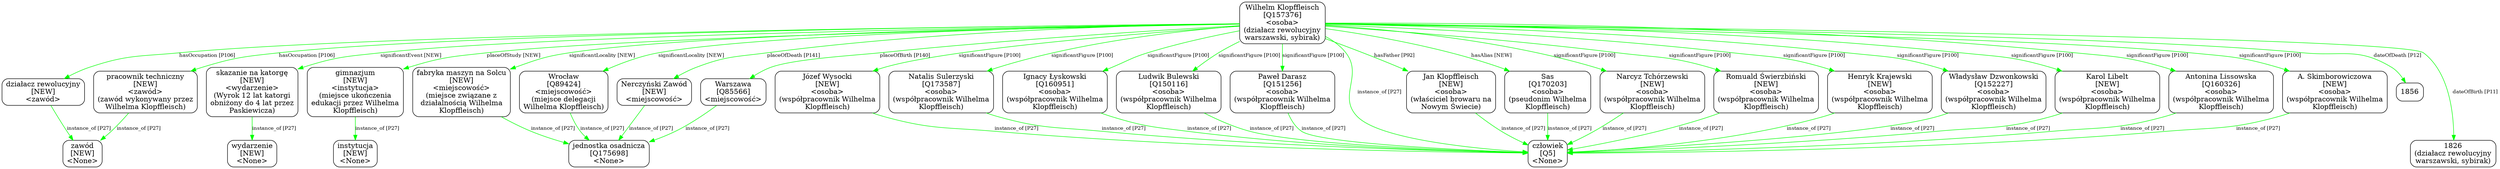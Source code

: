 digraph {
	node [shape=box,
		style=rounded
	];
	edge [fontsize=10];
	"Wilhelm Klopffleisch
[Q157376]
<osoba>
(działacz rewolucyjny
warszawski, sybirak)"	[color=black,
		label="Wilhelm Klopffleisch
[Q157376]
<osoba>
(działacz rewolucyjny
warszawski, sybirak)"];
	"działacz rewolucyjny
[NEW]
<zawód>"	[color=black,
		label="działacz rewolucyjny
[NEW]
<zawód>"];
	"Wilhelm Klopffleisch
[Q157376]
<osoba>
(działacz rewolucyjny
warszawski, sybirak)" -> "działacz rewolucyjny
[NEW]
<zawód>"	[color=green,
		label="hasOccupation [P106]"];
	"Warszawa
[Q85566]
<miejscowość>"	[color=black,
		label="Warszawa
[Q85566]
<miejscowość>"];
	"Wilhelm Klopffleisch
[Q157376]
<osoba>
(działacz rewolucyjny
warszawski, sybirak)" -> "Warszawa
[Q85566]
<miejscowość>"	[color=green,
		label="placeOfBirth [P140]"];
	"Jan Klopffleisch
[NEW]
<osoba>
(właściciel browaru na
Nowym Świecie)"	[color=black,
		label="Jan Klopffleisch
[NEW]
<osoba>
(właściciel browaru na
Nowym Świecie)"];
	"Wilhelm Klopffleisch
[Q157376]
<osoba>
(działacz rewolucyjny
warszawski, sybirak)" -> "Jan Klopffleisch
[NEW]
<osoba>
(właściciel browaru na
Nowym Świecie)"	[color=green,
		label="hasFather [P92]"];
	"Nerczyński Zawód
[NEW]
<miejscowość>"	[color=black,
		label="Nerczyński Zawód
[NEW]
<miejscowość>"];
	"Wilhelm Klopffleisch
[Q157376]
<osoba>
(działacz rewolucyjny
warszawski, sybirak)" -> "Nerczyński Zawód
[NEW]
<miejscowość>"	[color=green,
		label="placeOfDeath [P141]"];
	"skazanie na katorgę
[NEW]
<wydarzenie>
(Wyrok 12 lat katorgi
obniżony do 4 lat przez
Paskiewicza)"	[color=black,
		label="skazanie na katorgę
[NEW]
<wydarzenie>
(Wyrok 12 lat katorgi
obniżony do 4 lat przez
Paskiewicza)"];
	"Wilhelm Klopffleisch
[Q157376]
<osoba>
(działacz rewolucyjny
warszawski, sybirak)" -> "skazanie na katorgę
[NEW]
<wydarzenie>
(Wyrok 12 lat katorgi
obniżony do 4 lat przez
Paskiewicza)"	[color=green,
		label="significantEvent [NEW]"];
	"Sas
[Q170203]
<osoba>
(pseudonim Wilhelma
Klopffleisch)"	[color=black,
		label="Sas
[Q170203]
<osoba>
(pseudonim Wilhelma
Klopffleisch)"];
	"Wilhelm Klopffleisch
[Q157376]
<osoba>
(działacz rewolucyjny
warszawski, sybirak)" -> "Sas
[Q170203]
<osoba>
(pseudonim Wilhelma
Klopffleisch)"	[color=green,
		label="hasAlias [NEW]"];
	"gimnazjum
[NEW]
<instytucja>
(miejsce ukończenia
edukacji przez Wilhelma
Klopffleisch)"	[color=black,
		label="gimnazjum
[NEW]
<instytucja>
(miejsce ukończenia
edukacji przez Wilhelma
Klopffleisch)"];
	"Wilhelm Klopffleisch
[Q157376]
<osoba>
(działacz rewolucyjny
warszawski, sybirak)" -> "gimnazjum
[NEW]
<instytucja>
(miejsce ukończenia
edukacji przez Wilhelma
Klopffleisch)"	[color=green,
		label="placeOfStudy [NEW]"];
	"pracownik techniczny
[NEW]
<zawód>
(zawód wykonywany przez
Wilhelma Klopffleisch)"	[color=black,
		label="pracownik techniczny
[NEW]
<zawód>
(zawód wykonywany przez
Wilhelma Klopffleisch)"];
	"Wilhelm Klopffleisch
[Q157376]
<osoba>
(działacz rewolucyjny
warszawski, sybirak)" -> "pracownik techniczny
[NEW]
<zawód>
(zawód wykonywany przez
Wilhelma Klopffleisch)"	[color=green,
		label="hasOccupation [P106]"];
	"fabryka maszyn na Solcu
[NEW]
<miejscowość>
(miejsce związane z
działalnością Wilhelma
Klopffleisch)"	[color=black,
		label="fabryka maszyn na Solcu
[NEW]
<miejscowość>
(miejsce związane z
działalnością Wilhelma
Klopffleisch)"];
	"Wilhelm Klopffleisch
[Q157376]
<osoba>
(działacz rewolucyjny
warszawski, sybirak)" -> "fabryka maszyn na Solcu
[NEW]
<miejscowość>
(miejsce związane z
działalnością Wilhelma
Klopffleisch)"	[color=green,
		label="significantLocality [NEW]"];
	"Wrocław
[Q89424]
<miejscowość>
(miejsce delegacji
Wilhelma Klopffleisch)"	[color=black,
		label="Wrocław
[Q89424]
<miejscowość>
(miejsce delegacji
Wilhelma Klopffleisch)"];
	"Wilhelm Klopffleisch
[Q157376]
<osoba>
(działacz rewolucyjny
warszawski, sybirak)" -> "Wrocław
[Q89424]
<miejscowość>
(miejsce delegacji
Wilhelma Klopffleisch)"	[color=green,
		label="significantLocality [NEW]"];
	"Narcyz Tchórzewski
[NEW]
<osoba>
(współpracownik Wilhelma
Klopffleisch)"	[color=black,
		label="Narcyz Tchórzewski
[NEW]
<osoba>
(współpracownik Wilhelma
Klopffleisch)"];
	"Wilhelm Klopffleisch
[Q157376]
<osoba>
(działacz rewolucyjny
warszawski, sybirak)" -> "Narcyz Tchórzewski
[NEW]
<osoba>
(współpracownik Wilhelma
Klopffleisch)"	[color=green,
		label="significantFigure [P100]"];
	"Romuald Świerzbiński
[NEW]
<osoba>
(współpracownik Wilhelma
Klopffleisch)"	[color=black,
		label="Romuald Świerzbiński
[NEW]
<osoba>
(współpracownik Wilhelma
Klopffleisch)"];
	"Wilhelm Klopffleisch
[Q157376]
<osoba>
(działacz rewolucyjny
warszawski, sybirak)" -> "Romuald Świerzbiński
[NEW]
<osoba>
(współpracownik Wilhelma
Klopffleisch)"	[color=green,
		label="significantFigure [P100]"];
	"Henryk Krajewski
[NEW]
<osoba>
(współpracownik Wilhelma
Klopffleisch)"	[color=black,
		label="Henryk Krajewski
[NEW]
<osoba>
(współpracownik Wilhelma
Klopffleisch)"];
	"Wilhelm Klopffleisch
[Q157376]
<osoba>
(działacz rewolucyjny
warszawski, sybirak)" -> "Henryk Krajewski
[NEW]
<osoba>
(współpracownik Wilhelma
Klopffleisch)"	[color=green,
		label="significantFigure [P100]"];
	"Władysław Dzwonkowski
[Q152227]
<osoba>
(współpracownik Wilhelma
Klopffleisch)"	[color=black,
		label="Władysław Dzwonkowski
[Q152227]
<osoba>
(współpracownik Wilhelma
Klopffleisch)"];
	"Wilhelm Klopffleisch
[Q157376]
<osoba>
(działacz rewolucyjny
warszawski, sybirak)" -> "Władysław Dzwonkowski
[Q152227]
<osoba>
(współpracownik Wilhelma
Klopffleisch)"	[color=green,
		label="significantFigure [P100]"];
	"Karol Libelt
[NEW]
<osoba>
(współpracownik Wilhelma
Klopffleisch)"	[color=black,
		label="Karol Libelt
[NEW]
<osoba>
(współpracownik Wilhelma
Klopffleisch)"];
	"Wilhelm Klopffleisch
[Q157376]
<osoba>
(działacz rewolucyjny
warszawski, sybirak)" -> "Karol Libelt
[NEW]
<osoba>
(współpracownik Wilhelma
Klopffleisch)"	[color=green,
		label="significantFigure [P100]"];
	"Antonina Lissowska
[Q160326]
<osoba>
(współpracownik Wilhelma
Klopffleisch)"	[color=black,
		label="Antonina Lissowska
[Q160326]
<osoba>
(współpracownik Wilhelma
Klopffleisch)"];
	"Wilhelm Klopffleisch
[Q157376]
<osoba>
(działacz rewolucyjny
warszawski, sybirak)" -> "Antonina Lissowska
[Q160326]
<osoba>
(współpracownik Wilhelma
Klopffleisch)"	[color=green,
		label="significantFigure [P100]"];
	"A. Skimborowiczowa
[NEW]
<osoba>
(współpracownik Wilhelma
Klopffleisch)"	[color=black,
		label="A. Skimborowiczowa
[NEW]
<osoba>
(współpracownik Wilhelma
Klopffleisch)"];
	"Wilhelm Klopffleisch
[Q157376]
<osoba>
(działacz rewolucyjny
warszawski, sybirak)" -> "A. Skimborowiczowa
[NEW]
<osoba>
(współpracownik Wilhelma
Klopffleisch)"	[color=green,
		label="significantFigure [P100]"];
	"Józef Wysocki
[NEW]
<osoba>
(współpracownik Wilhelma
Klopffleisch)"	[color=black,
		label="Józef Wysocki
[NEW]
<osoba>
(współpracownik Wilhelma
Klopffleisch)"];
	"Wilhelm Klopffleisch
[Q157376]
<osoba>
(działacz rewolucyjny
warszawski, sybirak)" -> "Józef Wysocki
[NEW]
<osoba>
(współpracownik Wilhelma
Klopffleisch)"	[color=green,
		label="significantFigure [P100]"];
	"Natalis Sulerzyski
[Q173587]
<osoba>
(współpracownik Wilhelma
Klopffleisch)"	[color=black,
		label="Natalis Sulerzyski
[Q173587]
<osoba>
(współpracownik Wilhelma
Klopffleisch)"];
	"Wilhelm Klopffleisch
[Q157376]
<osoba>
(działacz rewolucyjny
warszawski, sybirak)" -> "Natalis Sulerzyski
[Q173587]
<osoba>
(współpracownik Wilhelma
Klopffleisch)"	[color=green,
		label="significantFigure [P100]"];
	"Ignacy Łyskowski
[Q160951]
<osoba>
(współpracownik Wilhelma
Klopffleisch)"	[color=black,
		label="Ignacy Łyskowski
[Q160951]
<osoba>
(współpracownik Wilhelma
Klopffleisch)"];
	"Wilhelm Klopffleisch
[Q157376]
<osoba>
(działacz rewolucyjny
warszawski, sybirak)" -> "Ignacy Łyskowski
[Q160951]
<osoba>
(współpracownik Wilhelma
Klopffleisch)"	[color=green,
		label="significantFigure [P100]"];
	"Ludwik Bulewski
[Q150116]
<osoba>
(współpracownik Wilhelma
Klopffleisch)"	[color=black,
		label="Ludwik Bulewski
[Q150116]
<osoba>
(współpracownik Wilhelma
Klopffleisch)"];
	"Wilhelm Klopffleisch
[Q157376]
<osoba>
(działacz rewolucyjny
warszawski, sybirak)" -> "Ludwik Bulewski
[Q150116]
<osoba>
(współpracownik Wilhelma
Klopffleisch)"	[color=green,
		label="significantFigure [P100]"];
	"Paweł Darasz
[Q151256]
<osoba>
(współpracownik Wilhelma
Klopffleisch)"	[color=black,
		label="Paweł Darasz
[Q151256]
<osoba>
(współpracownik Wilhelma
Klopffleisch)"];
	"Wilhelm Klopffleisch
[Q157376]
<osoba>
(działacz rewolucyjny
warszawski, sybirak)" -> "Paweł Darasz
[Q151256]
<osoba>
(współpracownik Wilhelma
Klopffleisch)"	[color=green,
		label="significantFigure [P100]"];
	"Wilhelm Klopffleisch
[Q157376]
<osoba>
(działacz rewolucyjny
warszawski, sybirak)" -> "człowiek
[Q5]
<None>"	[color=green,
		label="instance_of [P27]"];
	"Wilhelm Klopffleisch
[Q157376]
<osoba>
(działacz rewolucyjny
warszawski, sybirak)" -> 1856	[color=green,
		label="dateOfDeath [P12]",
		minlen=1];
	"Wilhelm Klopffleisch
[Q157376]
<osoba>
(działacz rewolucyjny
warszawski, sybirak)" -> "1826
(działacz rewolucyjny
warszawski, sybirak)"	[color=green,
		label="dateOfBirth [P11]",
		minlen=2];
	"działacz rewolucyjny
[NEW]
<zawód>" -> "zawód
[NEW]
<None>"	[color=green,
		label="instance_of [P27]"];
	"Warszawa
[Q85566]
<miejscowość>" -> "jednostka osadnicza
[Q175698]
<None>"	[color=green,
		label="instance_of [P27]"];
	"Jan Klopffleisch
[NEW]
<osoba>
(właściciel browaru na
Nowym Świecie)" -> "człowiek
[Q5]
<None>"	[color=green,
		label="instance_of [P27]"];
	"Nerczyński Zawód
[NEW]
<miejscowość>" -> "jednostka osadnicza
[Q175698]
<None>"	[color=green,
		label="instance_of [P27]"];
	"skazanie na katorgę
[NEW]
<wydarzenie>
(Wyrok 12 lat katorgi
obniżony do 4 lat przez
Paskiewicza)" -> "wydarzenie
[NEW]
<None>"	[color=green,
		label="instance_of [P27]",
		minlen=1];
	"Sas
[Q170203]
<osoba>
(pseudonim Wilhelma
Klopffleisch)" -> "człowiek
[Q5]
<None>"	[color=green,
		label="instance_of [P27]"];
	"gimnazjum
[NEW]
<instytucja>
(miejsce ukończenia
edukacji przez Wilhelma
Klopffleisch)" -> "instytucja
[NEW]
<None>"	[color=green,
		label="instance_of [P27]",
		minlen=1];
	"pracownik techniczny
[NEW]
<zawód>
(zawód wykonywany przez
Wilhelma Klopffleisch)" -> "zawód
[NEW]
<None>"	[color=green,
		label="instance_of [P27]"];
	"fabryka maszyn na Solcu
[NEW]
<miejscowość>
(miejsce związane z
działalnością Wilhelma
Klopffleisch)" -> "jednostka osadnicza
[Q175698]
<None>"	[color=green,
		label="instance_of [P27]"];
	"Wrocław
[Q89424]
<miejscowość>
(miejsce delegacji
Wilhelma Klopffleisch)" -> "jednostka osadnicza
[Q175698]
<None>"	[color=green,
		label="instance_of [P27]"];
	"Narcyz Tchórzewski
[NEW]
<osoba>
(współpracownik Wilhelma
Klopffleisch)" -> "człowiek
[Q5]
<None>"	[color=green,
		label="instance_of [P27]"];
	"Romuald Świerzbiński
[NEW]
<osoba>
(współpracownik Wilhelma
Klopffleisch)" -> "człowiek
[Q5]
<None>"	[color=green,
		label="instance_of [P27]"];
	"Henryk Krajewski
[NEW]
<osoba>
(współpracownik Wilhelma
Klopffleisch)" -> "człowiek
[Q5]
<None>"	[color=green,
		label="instance_of [P27]"];
	"Władysław Dzwonkowski
[Q152227]
<osoba>
(współpracownik Wilhelma
Klopffleisch)" -> "człowiek
[Q5]
<None>"	[color=green,
		label="instance_of [P27]"];
	"Karol Libelt
[NEW]
<osoba>
(współpracownik Wilhelma
Klopffleisch)" -> "człowiek
[Q5]
<None>"	[color=green,
		label="instance_of [P27]"];
	"Antonina Lissowska
[Q160326]
<osoba>
(współpracownik Wilhelma
Klopffleisch)" -> "człowiek
[Q5]
<None>"	[color=green,
		label="instance_of [P27]"];
	"A. Skimborowiczowa
[NEW]
<osoba>
(współpracownik Wilhelma
Klopffleisch)" -> "człowiek
[Q5]
<None>"	[color=green,
		label="instance_of [P27]"];
	"Józef Wysocki
[NEW]
<osoba>
(współpracownik Wilhelma
Klopffleisch)" -> "człowiek
[Q5]
<None>"	[color=green,
		label="instance_of [P27]"];
	"Natalis Sulerzyski
[Q173587]
<osoba>
(współpracownik Wilhelma
Klopffleisch)" -> "człowiek
[Q5]
<None>"	[color=green,
		label="instance_of [P27]"];
	"Ignacy Łyskowski
[Q160951]
<osoba>
(współpracownik Wilhelma
Klopffleisch)" -> "człowiek
[Q5]
<None>"	[color=green,
		label="instance_of [P27]"];
	"Ludwik Bulewski
[Q150116]
<osoba>
(współpracownik Wilhelma
Klopffleisch)" -> "człowiek
[Q5]
<None>"	[color=green,
		label="instance_of [P27]"];
	"Paweł Darasz
[Q151256]
<osoba>
(współpracownik Wilhelma
Klopffleisch)" -> "człowiek
[Q5]
<None>"	[color=green,
		label="instance_of [P27]"];
}
